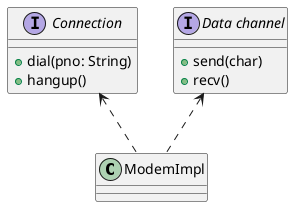 @startuml Figure 8-3
class "ModemImpl" as modem
interface "Data channel" as ch {
    + send(char)
    + recv()
}
interface "Connection" as conn {
    + dial(pno: String)
    + hangup()
}

modem .u.> ch
modem .u.> conn
@enduml